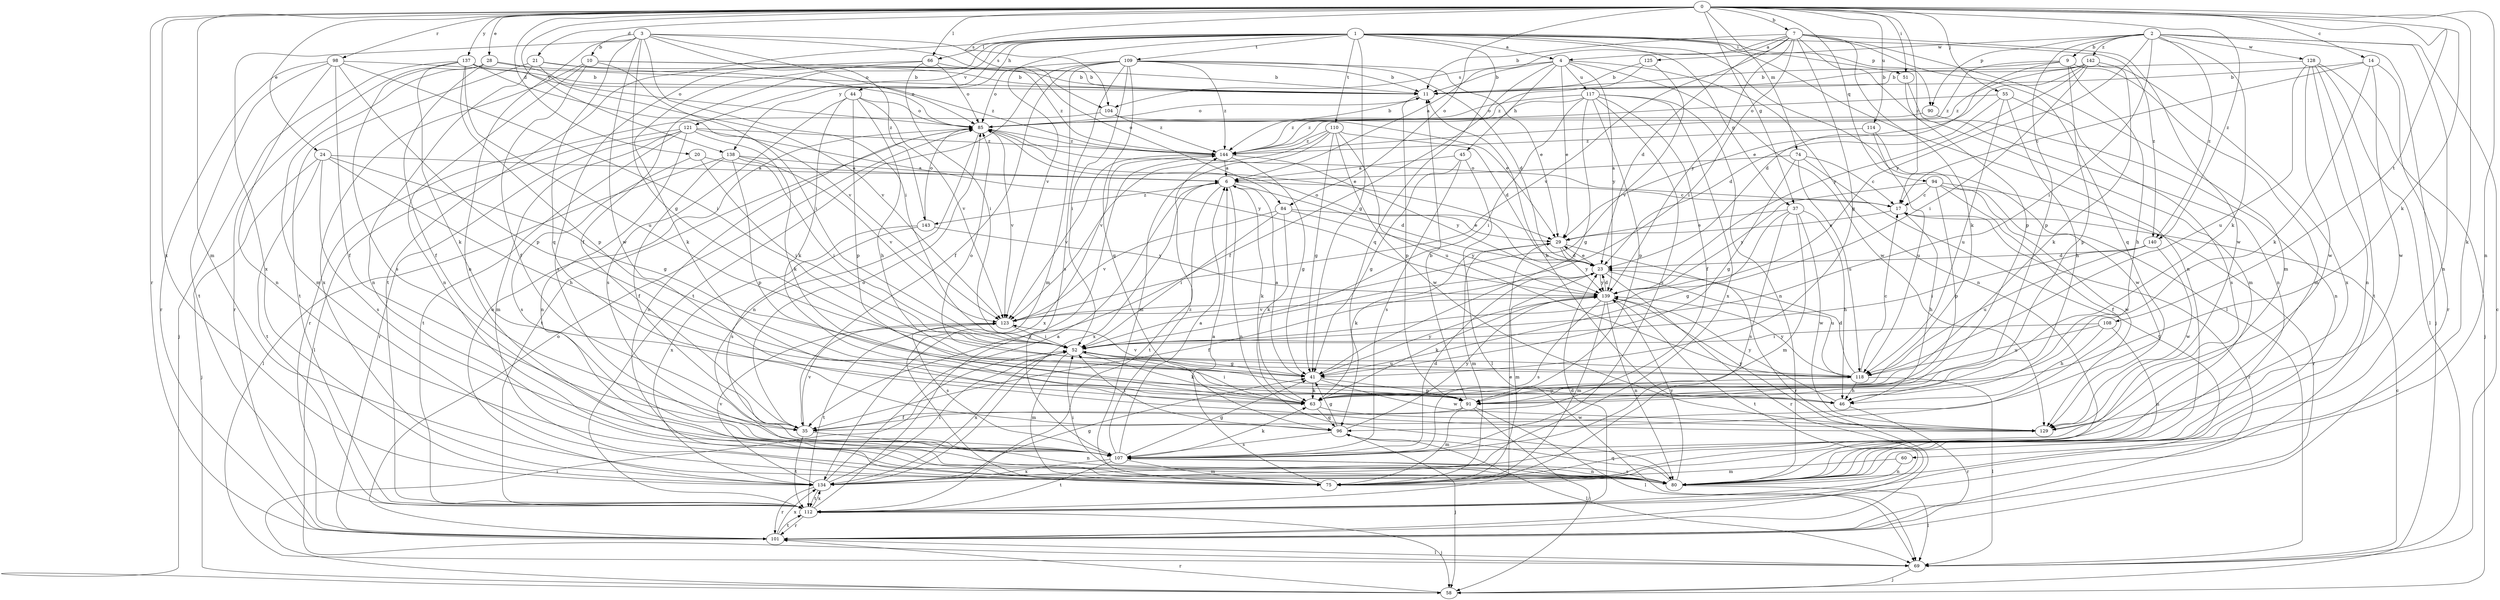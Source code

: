 strict digraph  {
0;
1;
2;
3;
4;
6;
7;
9;
10;
11;
14;
17;
20;
21;
23;
24;
28;
29;
35;
37;
41;
44;
45;
46;
51;
52;
55;
58;
60;
63;
66;
69;
74;
75;
80;
84;
85;
90;
91;
94;
96;
98;
101;
104;
107;
108;
109;
110;
112;
114;
117;
118;
121;
123;
125;
128;
129;
134;
137;
138;
139;
140;
142;
143;
144;
0 -> 7  [label=b];
0 -> 14  [label=c];
0 -> 17  [label=c];
0 -> 20  [label=d];
0 -> 21  [label=d];
0 -> 24  [label=e];
0 -> 28  [label=e];
0 -> 37  [label=g];
0 -> 51  [label=i];
0 -> 55  [label=j];
0 -> 60  [label=k];
0 -> 63  [label=k];
0 -> 66  [label=l];
0 -> 74  [label=m];
0 -> 75  [label=m];
0 -> 80  [label=n];
0 -> 84  [label=o];
0 -> 94  [label=q];
0 -> 98  [label=r];
0 -> 101  [label=r];
0 -> 104  [label=s];
0 -> 108  [label=t];
0 -> 114  [label=u];
0 -> 134  [label=x];
0 -> 137  [label=y];
0 -> 138  [label=y];
0 -> 140  [label=z];
1 -> 4  [label=a];
1 -> 35  [label=f];
1 -> 37  [label=g];
1 -> 41  [label=g];
1 -> 44  [label=h];
1 -> 51  [label=i];
1 -> 66  [label=l];
1 -> 69  [label=l];
1 -> 80  [label=n];
1 -> 90  [label=p];
1 -> 96  [label=q];
1 -> 109  [label=t];
1 -> 110  [label=t];
1 -> 112  [label=t];
1 -> 121  [label=v];
1 -> 123  [label=v];
1 -> 138  [label=y];
1 -> 140  [label=z];
2 -> 9  [label=b];
2 -> 52  [label=i];
2 -> 58  [label=j];
2 -> 63  [label=k];
2 -> 69  [label=c];
2 -> 80  [label=n];
2 -> 90  [label=p];
2 -> 91  [label=p];
2 -> 125  [label=w];
2 -> 128  [label=w];
2 -> 139  [label=y];
2 -> 140  [label=z];
2 -> 142  [label=z];
3 -> 10  [label=b];
3 -> 41  [label=g];
3 -> 52  [label=i];
3 -> 80  [label=n];
3 -> 84  [label=o];
3 -> 85  [label=o];
3 -> 96  [label=q];
3 -> 104  [label=s];
3 -> 129  [label=w];
3 -> 134  [label=x];
3 -> 143  [label=z];
4 -> 11  [label=b];
4 -> 29  [label=e];
4 -> 35  [label=f];
4 -> 45  [label=h];
4 -> 80  [label=n];
4 -> 104  [label=s];
4 -> 117  [label=u];
4 -> 129  [label=w];
4 -> 139  [label=y];
6 -> 17  [label=c];
6 -> 23  [label=d];
6 -> 63  [label=k];
6 -> 80  [label=n];
6 -> 112  [label=t];
6 -> 134  [label=x];
6 -> 143  [label=z];
7 -> 4  [label=a];
7 -> 6  [label=a];
7 -> 11  [label=b];
7 -> 23  [label=d];
7 -> 41  [label=g];
7 -> 52  [label=i];
7 -> 63  [label=k];
7 -> 75  [label=m];
7 -> 91  [label=p];
7 -> 96  [label=q];
7 -> 123  [label=v];
7 -> 129  [label=w];
7 -> 139  [label=y];
9 -> 11  [label=b];
9 -> 23  [label=d];
9 -> 46  [label=h];
9 -> 75  [label=m];
9 -> 91  [label=p];
9 -> 144  [label=z];
10 -> 11  [label=b];
10 -> 35  [label=f];
10 -> 52  [label=i];
10 -> 80  [label=n];
10 -> 134  [label=x];
10 -> 144  [label=z];
11 -> 85  [label=o];
11 -> 91  [label=p];
14 -> 11  [label=b];
14 -> 17  [label=c];
14 -> 63  [label=k];
14 -> 101  [label=r];
14 -> 129  [label=w];
17 -> 29  [label=e];
17 -> 46  [label=h];
17 -> 85  [label=o];
17 -> 101  [label=r];
20 -> 6  [label=a];
20 -> 52  [label=i];
20 -> 107  [label=s];
21 -> 11  [label=b];
21 -> 80  [label=n];
21 -> 85  [label=o];
21 -> 112  [label=t];
21 -> 123  [label=v];
23 -> 29  [label=e];
23 -> 35  [label=f];
23 -> 75  [label=m];
23 -> 85  [label=o];
23 -> 101  [label=r];
23 -> 118  [label=u];
23 -> 139  [label=y];
24 -> 6  [label=a];
24 -> 41  [label=g];
24 -> 46  [label=h];
24 -> 58  [label=j];
24 -> 107  [label=s];
24 -> 112  [label=t];
28 -> 11  [label=b];
28 -> 35  [label=f];
28 -> 75  [label=m];
28 -> 101  [label=r];
28 -> 144  [label=z];
29 -> 23  [label=d];
29 -> 63  [label=k];
29 -> 75  [label=m];
29 -> 101  [label=r];
29 -> 139  [label=y];
35 -> 80  [label=n];
35 -> 85  [label=o];
35 -> 112  [label=t];
35 -> 123  [label=v];
37 -> 29  [label=e];
37 -> 41  [label=g];
37 -> 46  [label=h];
37 -> 75  [label=m];
37 -> 107  [label=s];
37 -> 129  [label=w];
41 -> 6  [label=a];
41 -> 63  [label=k];
41 -> 85  [label=o];
41 -> 91  [label=p];
41 -> 129  [label=w];
41 -> 139  [label=y];
44 -> 46  [label=h];
44 -> 63  [label=k];
44 -> 85  [label=o];
44 -> 91  [label=p];
44 -> 107  [label=s];
44 -> 123  [label=v];
45 -> 6  [label=a];
45 -> 41  [label=g];
45 -> 69  [label=l];
45 -> 107  [label=s];
46 -> 11  [label=b];
46 -> 101  [label=r];
46 -> 139  [label=y];
51 -> 75  [label=m];
51 -> 80  [label=n];
52 -> 41  [label=g];
52 -> 63  [label=k];
52 -> 75  [label=m];
52 -> 118  [label=u];
52 -> 134  [label=x];
55 -> 23  [label=d];
55 -> 46  [label=h];
55 -> 85  [label=o];
55 -> 107  [label=s];
55 -> 118  [label=u];
58 -> 52  [label=i];
58 -> 101  [label=r];
60 -> 75  [label=m];
60 -> 80  [label=n];
63 -> 52  [label=i];
63 -> 96  [label=q];
63 -> 129  [label=w];
66 -> 11  [label=b];
66 -> 52  [label=i];
66 -> 63  [label=k];
66 -> 85  [label=o];
66 -> 107  [label=s];
69 -> 17  [label=c];
69 -> 58  [label=j];
74 -> 6  [label=a];
74 -> 17  [label=c];
74 -> 41  [label=g];
74 -> 112  [label=t];
74 -> 118  [label=u];
75 -> 6  [label=a];
75 -> 85  [label=o];
80 -> 52  [label=i];
80 -> 69  [label=l];
80 -> 96  [label=q];
80 -> 107  [label=s];
80 -> 139  [label=y];
84 -> 29  [label=e];
84 -> 52  [label=i];
84 -> 63  [label=k];
84 -> 123  [label=v];
84 -> 139  [label=y];
85 -> 11  [label=b];
85 -> 29  [label=e];
85 -> 80  [label=n];
85 -> 112  [label=t];
85 -> 123  [label=v];
85 -> 144  [label=z];
90 -> 80  [label=n];
90 -> 144  [label=z];
91 -> 11  [label=b];
91 -> 35  [label=f];
91 -> 58  [label=j];
91 -> 69  [label=l];
91 -> 75  [label=m];
94 -> 17  [label=c];
94 -> 35  [label=f];
94 -> 91  [label=p];
94 -> 101  [label=r];
94 -> 129  [label=w];
94 -> 139  [label=y];
96 -> 41  [label=g];
96 -> 52  [label=i];
96 -> 58  [label=j];
96 -> 69  [label=l];
96 -> 107  [label=s];
96 -> 139  [label=y];
98 -> 11  [label=b];
98 -> 35  [label=f];
98 -> 52  [label=i];
98 -> 80  [label=n];
98 -> 91  [label=p];
98 -> 101  [label=r];
98 -> 112  [label=t];
101 -> 69  [label=l];
101 -> 85  [label=o];
101 -> 112  [label=t];
101 -> 134  [label=x];
104 -> 29  [label=e];
104 -> 101  [label=r];
104 -> 144  [label=z];
107 -> 6  [label=a];
107 -> 23  [label=d];
107 -> 41  [label=g];
107 -> 63  [label=k];
107 -> 75  [label=m];
107 -> 80  [label=n];
107 -> 112  [label=t];
107 -> 134  [label=x];
107 -> 144  [label=z];
108 -> 46  [label=h];
108 -> 52  [label=i];
108 -> 80  [label=n];
108 -> 118  [label=u];
109 -> 11  [label=b];
109 -> 23  [label=d];
109 -> 29  [label=e];
109 -> 35  [label=f];
109 -> 52  [label=i];
109 -> 75  [label=m];
109 -> 85  [label=o];
109 -> 96  [label=q];
109 -> 107  [label=s];
109 -> 112  [label=t];
109 -> 144  [label=z];
110 -> 23  [label=d];
110 -> 41  [label=g];
110 -> 75  [label=m];
110 -> 118  [label=u];
110 -> 123  [label=v];
110 -> 129  [label=w];
110 -> 144  [label=z];
112 -> 23  [label=d];
112 -> 29  [label=e];
112 -> 58  [label=j];
112 -> 101  [label=r];
112 -> 134  [label=x];
112 -> 144  [label=z];
114 -> 118  [label=u];
114 -> 129  [label=w];
114 -> 144  [label=z];
117 -> 35  [label=f];
117 -> 41  [label=g];
117 -> 52  [label=i];
117 -> 80  [label=n];
117 -> 85  [label=o];
117 -> 91  [label=p];
117 -> 107  [label=s];
117 -> 134  [label=x];
117 -> 144  [label=z];
118 -> 17  [label=c];
118 -> 23  [label=d];
118 -> 46  [label=h];
118 -> 69  [label=l];
118 -> 91  [label=p];
118 -> 123  [label=v];
118 -> 139  [label=y];
121 -> 63  [label=k];
121 -> 69  [label=l];
121 -> 75  [label=m];
121 -> 80  [label=n];
121 -> 101  [label=r];
121 -> 112  [label=t];
121 -> 139  [label=y];
121 -> 144  [label=z];
123 -> 52  [label=i];
123 -> 107  [label=s];
123 -> 112  [label=t];
125 -> 11  [label=b];
125 -> 123  [label=v];
125 -> 144  [label=z];
128 -> 11  [label=b];
128 -> 58  [label=j];
128 -> 69  [label=l];
128 -> 80  [label=n];
128 -> 112  [label=t];
128 -> 118  [label=u];
128 -> 129  [label=w];
129 -> 139  [label=y];
134 -> 6  [label=a];
134 -> 41  [label=g];
134 -> 52  [label=i];
134 -> 85  [label=o];
134 -> 101  [label=r];
134 -> 112  [label=t];
134 -> 123  [label=v];
137 -> 11  [label=b];
137 -> 58  [label=j];
137 -> 63  [label=k];
137 -> 85  [label=o];
137 -> 91  [label=p];
137 -> 107  [label=s];
137 -> 118  [label=u];
137 -> 123  [label=v];
138 -> 6  [label=a];
138 -> 35  [label=f];
138 -> 52  [label=i];
138 -> 69  [label=l];
138 -> 91  [label=p];
138 -> 123  [label=v];
139 -> 23  [label=d];
139 -> 63  [label=k];
139 -> 75  [label=m];
139 -> 80  [label=n];
139 -> 107  [label=s];
139 -> 112  [label=t];
139 -> 123  [label=v];
140 -> 23  [label=d];
140 -> 52  [label=i];
140 -> 118  [label=u];
140 -> 129  [label=w];
142 -> 11  [label=b];
142 -> 29  [label=e];
142 -> 52  [label=i];
142 -> 63  [label=k];
142 -> 134  [label=x];
142 -> 139  [label=y];
142 -> 144  [label=z];
143 -> 85  [label=o];
143 -> 107  [label=s];
143 -> 134  [label=x];
143 -> 139  [label=y];
144 -> 6  [label=a];
144 -> 41  [label=g];
144 -> 123  [label=v];
144 -> 134  [label=x];
144 -> 139  [label=y];
}
